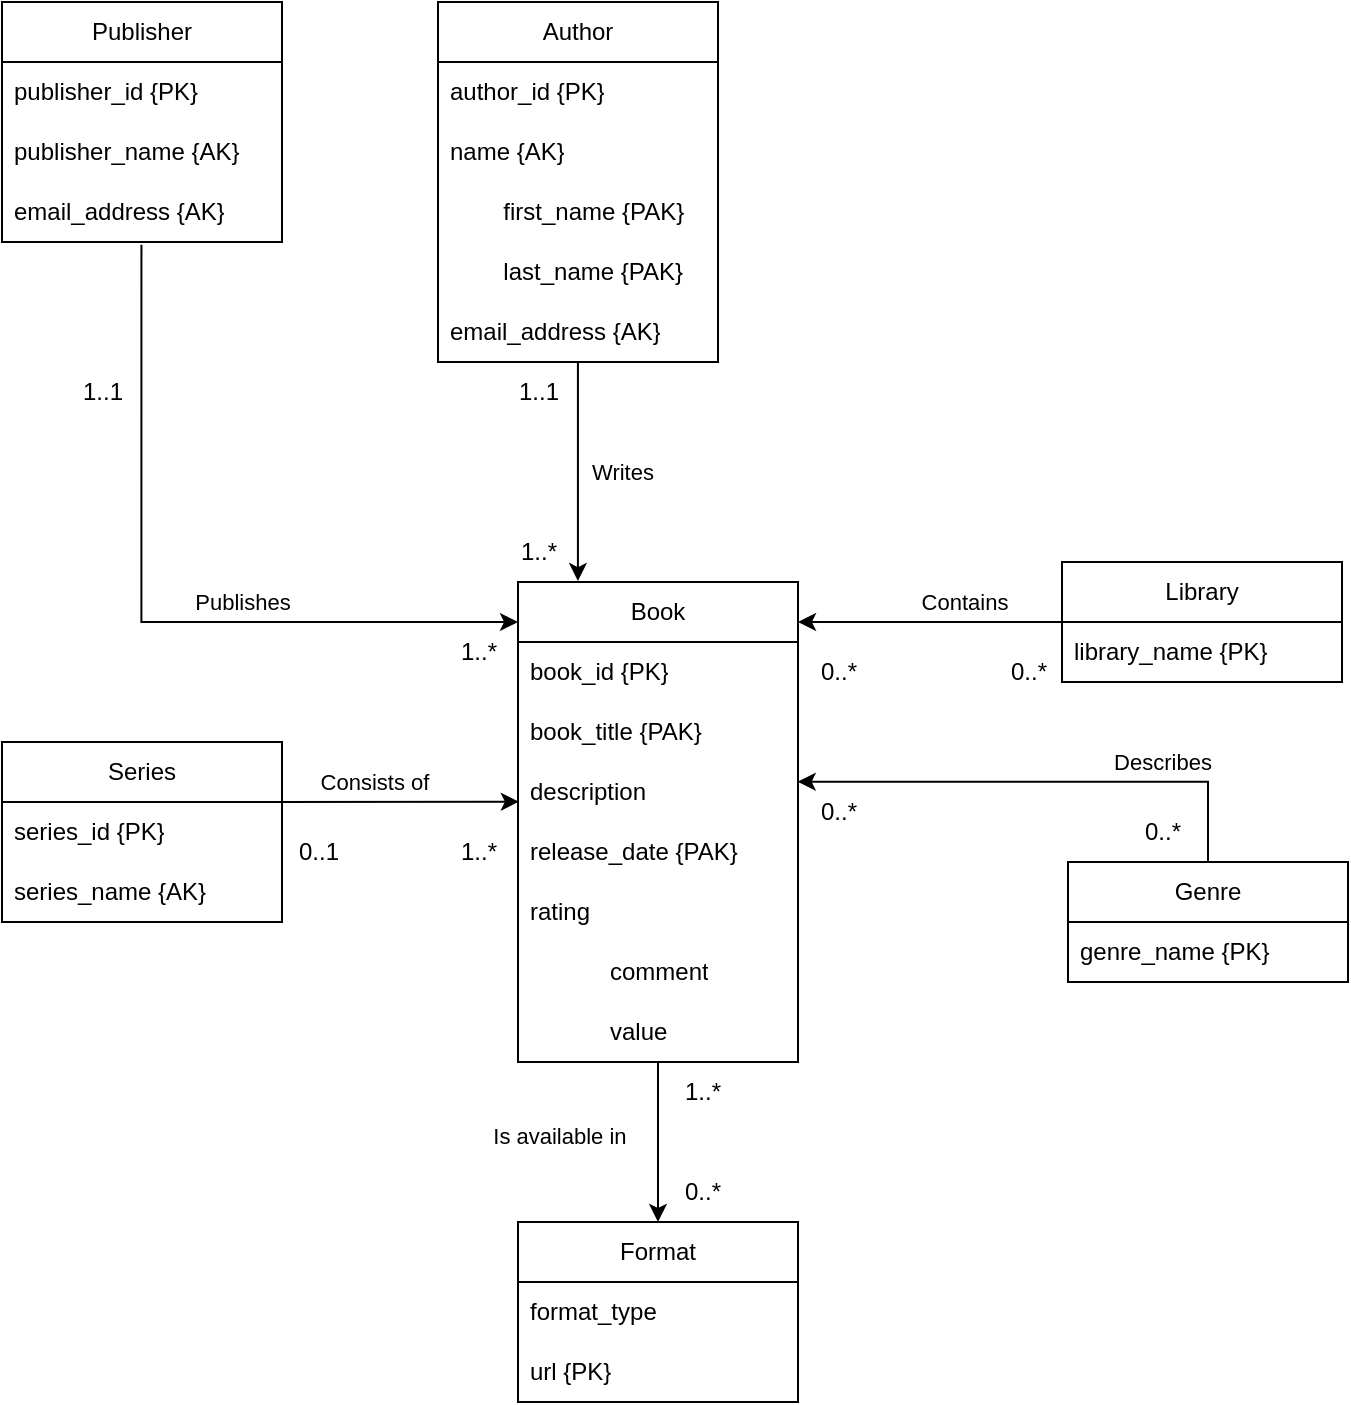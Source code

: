 <mxfile version="24.7.17">
  <diagram name="Page-1" id="opDDv9DNqInuCAKxjelx">
    <mxGraphModel dx="2091" dy="1106" grid="1" gridSize="10" guides="1" tooltips="1" connect="1" arrows="1" fold="1" page="1" pageScale="1" pageWidth="850" pageHeight="1100" math="0" shadow="0">
      <root>
        <mxCell id="0" />
        <mxCell id="1" parent="0" />
        <mxCell id="0ifpU9-hPzFAyu_cQy-y-8" value="Library" style="swimlane;fontStyle=0;childLayout=stackLayout;horizontal=1;startSize=30;horizontalStack=0;resizeParent=1;resizeParentMax=0;resizeLast=0;collapsible=1;marginBottom=0;whiteSpace=wrap;html=1;" parent="1" vertex="1">
          <mxGeometry x="610" y="480" width="140" height="60" as="geometry" />
        </mxCell>
        <mxCell id="0ifpU9-hPzFAyu_cQy-y-9" value="library_name {PK}" style="text;strokeColor=none;fillColor=none;align=left;verticalAlign=middle;spacingLeft=4;spacingRight=4;overflow=hidden;points=[[0,0.5],[1,0.5]];portConstraint=eastwest;rotatable=0;whiteSpace=wrap;html=1;" parent="0ifpU9-hPzFAyu_cQy-y-8" vertex="1">
          <mxGeometry y="30" width="140" height="30" as="geometry" />
        </mxCell>
        <mxCell id="V5qgfdtf59J9DypqSlSx-5" style="edgeStyle=orthogonalEdgeStyle;rounded=0;orthogonalLoop=1;jettySize=auto;html=1;entryX=0.5;entryY=0;entryDx=0;entryDy=0;" parent="1" source="0ifpU9-hPzFAyu_cQy-y-11" target="V5qgfdtf59J9DypqSlSx-1" edge="1">
          <mxGeometry relative="1" as="geometry" />
        </mxCell>
        <mxCell id="V5qgfdtf59J9DypqSlSx-6" value="Is available in&amp;nbsp;" style="edgeLabel;html=1;align=center;verticalAlign=middle;resizable=0;points=[];" parent="V5qgfdtf59J9DypqSlSx-5" vertex="1" connectable="0">
          <mxGeometry x="-0.225" y="2" relative="1" as="geometry">
            <mxPoint x="-50" y="6" as="offset" />
          </mxGeometry>
        </mxCell>
        <mxCell id="0ifpU9-hPzFAyu_cQy-y-11" value="Book" style="swimlane;fontStyle=0;childLayout=stackLayout;horizontal=1;startSize=30;horizontalStack=0;resizeParent=1;resizeParentMax=0;resizeLast=0;collapsible=1;marginBottom=0;whiteSpace=wrap;html=1;" parent="1" vertex="1">
          <mxGeometry x="338" y="490" width="140" height="240" as="geometry" />
        </mxCell>
        <mxCell id="0ifpU9-hPzFAyu_cQy-y-12" value="&lt;span style=&quot;text-align: center; text-wrap: nowrap;&quot;&gt;book_id {PK}&lt;/span&gt;" style="text;strokeColor=none;fillColor=none;align=left;verticalAlign=middle;spacingLeft=4;spacingRight=4;overflow=hidden;points=[[0,0.5],[1,0.5]];portConstraint=eastwest;rotatable=0;whiteSpace=wrap;html=1;" parent="0ifpU9-hPzFAyu_cQy-y-11" vertex="1">
          <mxGeometry y="30" width="140" height="30" as="geometry" />
        </mxCell>
        <mxCell id="0ifpU9-hPzFAyu_cQy-y-13" value="book_title {PAK}" style="text;strokeColor=none;fillColor=none;align=left;verticalAlign=middle;spacingLeft=4;spacingRight=4;overflow=hidden;points=[[0,0.5],[1,0.5]];portConstraint=eastwest;rotatable=0;whiteSpace=wrap;html=1;" parent="0ifpU9-hPzFAyu_cQy-y-11" vertex="1">
          <mxGeometry y="60" width="140" height="30" as="geometry" />
        </mxCell>
        <mxCell id="0ifpU9-hPzFAyu_cQy-y-64" value="description" style="text;strokeColor=none;fillColor=none;align=left;verticalAlign=middle;spacingLeft=4;spacingRight=4;overflow=hidden;points=[[0,0.5],[1,0.5]];portConstraint=eastwest;rotatable=0;whiteSpace=wrap;html=1;" parent="0ifpU9-hPzFAyu_cQy-y-11" vertex="1">
          <mxGeometry y="90" width="140" height="30" as="geometry" />
        </mxCell>
        <mxCell id="0ifpU9-hPzFAyu_cQy-y-78" value="release_date {PAK}" style="text;strokeColor=none;fillColor=none;align=left;verticalAlign=middle;spacingLeft=4;spacingRight=4;overflow=hidden;points=[[0,0.5],[1,0.5]];portConstraint=eastwest;rotatable=0;whiteSpace=wrap;html=1;" parent="0ifpU9-hPzFAyu_cQy-y-11" vertex="1">
          <mxGeometry y="120" width="140" height="30" as="geometry" />
        </mxCell>
        <mxCell id="mGlsRUlFsHcRN4EhqRFN-1" value="rating" style="text;strokeColor=none;fillColor=none;align=left;verticalAlign=middle;spacingLeft=4;spacingRight=4;overflow=hidden;points=[[0,0.5],[1,0.5]];portConstraint=eastwest;rotatable=0;whiteSpace=wrap;html=1;" parent="0ifpU9-hPzFAyu_cQy-y-11" vertex="1">
          <mxGeometry y="150" width="140" height="30" as="geometry" />
        </mxCell>
        <mxCell id="NR9AKKFF6x2JMnh_AYxC-1" value="&lt;blockquote style=&quot;margin: 0 0 0 40px; border: none; padding: 0px;&quot;&gt;comment&lt;/blockquote&gt;" style="text;strokeColor=none;fillColor=none;align=left;verticalAlign=middle;spacingLeft=4;spacingRight=4;overflow=hidden;points=[[0,0.5],[1,0.5]];portConstraint=eastwest;rotatable=0;whiteSpace=wrap;html=1;" parent="0ifpU9-hPzFAyu_cQy-y-11" vertex="1">
          <mxGeometry y="180" width="140" height="30" as="geometry" />
        </mxCell>
        <mxCell id="NR9AKKFF6x2JMnh_AYxC-2" value="&lt;blockquote style=&quot;margin: 0 0 0 40px; border: none; padding: 0px;&quot;&gt;value&lt;/blockquote&gt;" style="text;strokeColor=none;fillColor=none;align=left;verticalAlign=middle;spacingLeft=4;spacingRight=4;overflow=hidden;points=[[0,0.5],[1,0.5]];portConstraint=eastwest;rotatable=0;whiteSpace=wrap;html=1;" parent="0ifpU9-hPzFAyu_cQy-y-11" vertex="1">
          <mxGeometry y="210" width="140" height="30" as="geometry" />
        </mxCell>
        <mxCell id="0ifpU9-hPzFAyu_cQy-y-55" style="edgeStyle=orthogonalEdgeStyle;rounded=0;orthogonalLoop=1;jettySize=auto;html=1;" parent="1" edge="1">
          <mxGeometry relative="1" as="geometry">
            <mxPoint x="478" y="510" as="targetPoint" />
            <Array as="points">
              <mxPoint x="478" y="510" />
            </Array>
            <mxPoint x="610" y="510" as="sourcePoint" />
          </mxGeometry>
        </mxCell>
        <mxCell id="0ifpU9-hPzFAyu_cQy-y-56" value="Contains" style="edgeLabel;html=1;align=center;verticalAlign=middle;resizable=0;points=[];" parent="0ifpU9-hPzFAyu_cQy-y-55" vertex="1" connectable="0">
          <mxGeometry x="-0.493" relative="1" as="geometry">
            <mxPoint x="-16" y="-10" as="offset" />
          </mxGeometry>
        </mxCell>
        <mxCell id="0ifpU9-hPzFAyu_cQy-y-31" value="Author" style="swimlane;fontStyle=0;childLayout=stackLayout;horizontal=1;startSize=30;horizontalStack=0;resizeParent=1;resizeParentMax=0;resizeLast=0;collapsible=1;marginBottom=0;whiteSpace=wrap;html=1;" parent="1" vertex="1">
          <mxGeometry x="298" y="200" width="140" height="180" as="geometry" />
        </mxCell>
        <mxCell id="0ifpU9-hPzFAyu_cQy-y-32" value="&lt;span style=&quot;text-align: center; text-wrap: nowrap;&quot;&gt;author_id {PK}&lt;/span&gt;" style="text;strokeColor=none;fillColor=none;align=left;verticalAlign=middle;spacingLeft=4;spacingRight=4;overflow=hidden;points=[[0,0.5],[1,0.5]];portConstraint=eastwest;rotatable=0;whiteSpace=wrap;html=1;" parent="0ifpU9-hPzFAyu_cQy-y-31" vertex="1">
          <mxGeometry y="30" width="140" height="30" as="geometry" />
        </mxCell>
        <mxCell id="0ifpU9-hPzFAyu_cQy-y-33" value="name {AK}" style="text;strokeColor=none;fillColor=none;align=left;verticalAlign=middle;spacingLeft=4;spacingRight=4;overflow=hidden;points=[[0,0.5],[1,0.5]];portConstraint=eastwest;rotatable=0;whiteSpace=wrap;html=1;" parent="0ifpU9-hPzFAyu_cQy-y-31" vertex="1">
          <mxGeometry y="60" width="140" height="30" as="geometry" />
        </mxCell>
        <mxCell id="0ifpU9-hPzFAyu_cQy-y-37" value="&lt;span style=&quot;white-space: pre;&quot;&gt;&#x9;&lt;/span&gt;first_name {PAK}" style="text;strokeColor=none;fillColor=none;align=left;verticalAlign=middle;spacingLeft=4;spacingRight=4;overflow=hidden;points=[[0,0.5],[1,0.5]];portConstraint=eastwest;rotatable=0;whiteSpace=wrap;html=1;" parent="0ifpU9-hPzFAyu_cQy-y-31" vertex="1">
          <mxGeometry y="90" width="140" height="30" as="geometry" />
        </mxCell>
        <mxCell id="0ifpU9-hPzFAyu_cQy-y-38" value="&lt;span style=&quot;white-space: pre;&quot;&gt;&#x9;&lt;/span&gt;last_name {PAK}" style="text;strokeColor=none;fillColor=none;align=left;verticalAlign=middle;spacingLeft=4;spacingRight=4;overflow=hidden;points=[[0,0.5],[1,0.5]];portConstraint=eastwest;rotatable=0;whiteSpace=wrap;html=1;" parent="0ifpU9-hPzFAyu_cQy-y-31" vertex="1">
          <mxGeometry y="120" width="140" height="30" as="geometry" />
        </mxCell>
        <mxCell id="0ifpU9-hPzFAyu_cQy-y-36" value="email_address {AK}" style="text;strokeColor=none;fillColor=none;align=left;verticalAlign=middle;spacingLeft=4;spacingRight=4;overflow=hidden;points=[[0,0.5],[1,0.5]];portConstraint=eastwest;rotatable=0;whiteSpace=wrap;html=1;" parent="0ifpU9-hPzFAyu_cQy-y-31" vertex="1">
          <mxGeometry y="150" width="140" height="30" as="geometry" />
        </mxCell>
        <mxCell id="0ifpU9-hPzFAyu_cQy-y-43" style="edgeStyle=orthogonalEdgeStyle;rounded=0;orthogonalLoop=1;jettySize=auto;html=1;entryX=0.214;entryY=-0.002;entryDx=0;entryDy=0;entryPerimeter=0;" parent="1" source="0ifpU9-hPzFAyu_cQy-y-31" target="0ifpU9-hPzFAyu_cQy-y-11" edge="1">
          <mxGeometry relative="1" as="geometry" />
        </mxCell>
        <mxCell id="0ifpU9-hPzFAyu_cQy-y-44" value="Writes" style="edgeLabel;html=1;align=center;verticalAlign=middle;resizable=0;points=[];" parent="0ifpU9-hPzFAyu_cQy-y-43" vertex="1" connectable="0">
          <mxGeometry x="0.077" y="3" relative="1" as="geometry">
            <mxPoint x="19" y="-4" as="offset" />
          </mxGeometry>
        </mxCell>
        <mxCell id="0ifpU9-hPzFAyu_cQy-y-51" value="Genre" style="swimlane;fontStyle=0;childLayout=stackLayout;horizontal=1;startSize=30;horizontalStack=0;resizeParent=1;resizeParentMax=0;resizeLast=0;collapsible=1;marginBottom=0;whiteSpace=wrap;html=1;" parent="1" vertex="1">
          <mxGeometry x="613" y="630" width="140" height="60" as="geometry" />
        </mxCell>
        <mxCell id="0ifpU9-hPzFAyu_cQy-y-52" value="genre_name {PK}" style="text;strokeColor=none;fillColor=none;align=left;verticalAlign=middle;spacingLeft=4;spacingRight=4;overflow=hidden;points=[[0,0.5],[1,0.5]];portConstraint=eastwest;rotatable=0;whiteSpace=wrap;html=1;" parent="0ifpU9-hPzFAyu_cQy-y-51" vertex="1">
          <mxGeometry y="30" width="140" height="30" as="geometry" />
        </mxCell>
        <mxCell id="0ifpU9-hPzFAyu_cQy-y-57" value="Series" style="swimlane;fontStyle=0;childLayout=stackLayout;horizontal=1;startSize=30;horizontalStack=0;resizeParent=1;resizeParentMax=0;resizeLast=0;collapsible=1;marginBottom=0;whiteSpace=wrap;html=1;" parent="1" vertex="1">
          <mxGeometry x="80" y="570" width="140" height="90" as="geometry" />
        </mxCell>
        <mxCell id="0ifpU9-hPzFAyu_cQy-y-58" value="&lt;span style=&quot;text-align: center; text-wrap: nowrap;&quot;&gt;series_id {PK}&lt;/span&gt;" style="text;strokeColor=none;fillColor=none;align=left;verticalAlign=middle;spacingLeft=4;spacingRight=4;overflow=hidden;points=[[0,0.5],[1,0.5]];portConstraint=eastwest;rotatable=0;whiteSpace=wrap;html=1;" parent="0ifpU9-hPzFAyu_cQy-y-57" vertex="1">
          <mxGeometry y="30" width="140" height="30" as="geometry" />
        </mxCell>
        <mxCell id="0ifpU9-hPzFAyu_cQy-y-59" value="series_name {AK}" style="text;strokeColor=none;fillColor=none;align=left;verticalAlign=middle;spacingLeft=4;spacingRight=4;overflow=hidden;points=[[0,0.5],[1,0.5]];portConstraint=eastwest;rotatable=0;whiteSpace=wrap;html=1;" parent="0ifpU9-hPzFAyu_cQy-y-57" vertex="1">
          <mxGeometry y="60" width="140" height="30" as="geometry" />
        </mxCell>
        <mxCell id="0ifpU9-hPzFAyu_cQy-y-94" style="edgeStyle=orthogonalEdgeStyle;rounded=0;orthogonalLoop=1;jettySize=auto;html=1;exitX=0.498;exitY=1.044;exitDx=0;exitDy=0;exitPerimeter=0;" parent="1" source="0ifpU9-hPzFAyu_cQy-y-93" edge="1">
          <mxGeometry relative="1" as="geometry">
            <mxPoint x="150" y="400" as="sourcePoint" />
            <mxPoint x="338" y="510" as="targetPoint" />
            <Array as="points">
              <mxPoint x="150" y="510" />
            </Array>
          </mxGeometry>
        </mxCell>
        <mxCell id="0ifpU9-hPzFAyu_cQy-y-96" value="Publishes" style="edgeLabel;html=1;align=center;verticalAlign=middle;resizable=0;points=[];" parent="0ifpU9-hPzFAyu_cQy-y-94" vertex="1" connectable="0">
          <mxGeometry x="0.244" y="1" relative="1" as="geometry">
            <mxPoint x="4" y="-9" as="offset" />
          </mxGeometry>
        </mxCell>
        <mxCell id="0ifpU9-hPzFAyu_cQy-y-88" value="Publisher" style="swimlane;fontStyle=0;childLayout=stackLayout;horizontal=1;startSize=30;horizontalStack=0;resizeParent=1;resizeParentMax=0;resizeLast=0;collapsible=1;marginBottom=0;whiteSpace=wrap;html=1;" parent="1" vertex="1">
          <mxGeometry x="80" y="200" width="140" height="120" as="geometry" />
        </mxCell>
        <mxCell id="0ifpU9-hPzFAyu_cQy-y-89" value="&lt;span style=&quot;text-align: center; text-wrap: nowrap;&quot;&gt;publisher_id {PK}&lt;/span&gt;" style="text;strokeColor=none;fillColor=none;align=left;verticalAlign=middle;spacingLeft=4;spacingRight=4;overflow=hidden;points=[[0,0.5],[1,0.5]];portConstraint=eastwest;rotatable=0;whiteSpace=wrap;html=1;" parent="0ifpU9-hPzFAyu_cQy-y-88" vertex="1">
          <mxGeometry y="30" width="140" height="30" as="geometry" />
        </mxCell>
        <mxCell id="0ifpU9-hPzFAyu_cQy-y-90" value="publisher_name {AK}" style="text;strokeColor=none;fillColor=none;align=left;verticalAlign=middle;spacingLeft=4;spacingRight=4;overflow=hidden;points=[[0,0.5],[1,0.5]];portConstraint=eastwest;rotatable=0;whiteSpace=wrap;html=1;" parent="0ifpU9-hPzFAyu_cQy-y-88" vertex="1">
          <mxGeometry y="60" width="140" height="30" as="geometry" />
        </mxCell>
        <mxCell id="0ifpU9-hPzFAyu_cQy-y-93" value="email_address {AK}" style="text;strokeColor=none;fillColor=none;align=left;verticalAlign=middle;spacingLeft=4;spacingRight=4;overflow=hidden;points=[[0,0.5],[1,0.5]];portConstraint=eastwest;rotatable=0;whiteSpace=wrap;html=1;" parent="0ifpU9-hPzFAyu_cQy-y-88" vertex="1">
          <mxGeometry y="90" width="140" height="30" as="geometry" />
        </mxCell>
        <mxCell id="0ifpU9-hPzFAyu_cQy-y-102" value="0..*" style="text;html=1;align=center;verticalAlign=middle;resizable=0;points=[];autosize=1;strokeColor=none;fillColor=none;" parent="1" vertex="1">
          <mxGeometry x="573" y="520" width="40" height="30" as="geometry" />
        </mxCell>
        <mxCell id="0ifpU9-hPzFAyu_cQy-y-103" value="0..*" style="text;html=1;align=center;verticalAlign=middle;resizable=0;points=[];autosize=1;strokeColor=none;fillColor=none;" parent="1" vertex="1">
          <mxGeometry x="478" y="520" width="40" height="30" as="geometry" />
        </mxCell>
        <mxCell id="0ifpU9-hPzFAyu_cQy-y-104" value="1..1" style="text;html=1;align=center;verticalAlign=middle;resizable=0;points=[];autosize=1;strokeColor=none;fillColor=none;" parent="1" vertex="1">
          <mxGeometry x="328" y="380" width="40" height="30" as="geometry" />
        </mxCell>
        <mxCell id="0ifpU9-hPzFAyu_cQy-y-105" value="1..*" style="text;html=1;align=center;verticalAlign=middle;resizable=0;points=[];autosize=1;strokeColor=none;fillColor=none;" parent="1" vertex="1">
          <mxGeometry x="328.0" y="460" width="40" height="30" as="geometry" />
        </mxCell>
        <mxCell id="0ifpU9-hPzFAyu_cQy-y-106" value="0..*" style="text;html=1;align=center;verticalAlign=middle;resizable=0;points=[];autosize=1;strokeColor=none;fillColor=none;" parent="1" vertex="1">
          <mxGeometry x="478" y="590" width="40" height="30" as="geometry" />
        </mxCell>
        <mxCell id="0ifpU9-hPzFAyu_cQy-y-107" value="0..*" style="text;html=1;align=center;verticalAlign=middle;resizable=0;points=[];autosize=1;strokeColor=none;fillColor=none;" parent="1" vertex="1">
          <mxGeometry x="640" y="600" width="40" height="30" as="geometry" />
        </mxCell>
        <mxCell id="0ifpU9-hPzFAyu_cQy-y-108" value="1..1" style="text;html=1;align=center;verticalAlign=middle;resizable=0;points=[];autosize=1;strokeColor=none;fillColor=none;" parent="1" vertex="1">
          <mxGeometry x="110" y="380" width="40" height="30" as="geometry" />
        </mxCell>
        <mxCell id="0ifpU9-hPzFAyu_cQy-y-109" value="1..*" style="text;html=1;align=center;verticalAlign=middle;resizable=0;points=[];autosize=1;strokeColor=none;fillColor=none;" parent="1" vertex="1">
          <mxGeometry x="298.0" y="510" width="40" height="30" as="geometry" />
        </mxCell>
        <mxCell id="0ifpU9-hPzFAyu_cQy-y-110" value="0..1" style="text;html=1;align=center;verticalAlign=middle;resizable=0;points=[];autosize=1;strokeColor=none;fillColor=none;" parent="1" vertex="1">
          <mxGeometry x="218" y="610" width="40" height="30" as="geometry" />
        </mxCell>
        <mxCell id="0ifpU9-hPzFAyu_cQy-y-111" value="1..*" style="text;html=1;align=center;verticalAlign=middle;resizable=0;points=[];autosize=1;strokeColor=none;fillColor=none;" parent="1" vertex="1">
          <mxGeometry x="298.0" y="610" width="40" height="30" as="geometry" />
        </mxCell>
        <mxCell id="0ifpU9-hPzFAyu_cQy-y-115" style="edgeStyle=orthogonalEdgeStyle;rounded=0;orthogonalLoop=1;jettySize=auto;html=1;entryX=0.003;entryY=0.662;entryDx=0;entryDy=0;entryPerimeter=0;" parent="1" target="0ifpU9-hPzFAyu_cQy-y-64" edge="1">
          <mxGeometry relative="1" as="geometry">
            <mxPoint x="216" y="600" as="sourcePoint" />
            <Array as="points">
              <mxPoint x="216" y="600" />
              <mxPoint x="221" y="600" />
            </Array>
          </mxGeometry>
        </mxCell>
        <mxCell id="0ifpU9-hPzFAyu_cQy-y-119" value="Consists of" style="edgeLabel;html=1;align=center;verticalAlign=middle;resizable=0;points=[];" parent="0ifpU9-hPzFAyu_cQy-y-115" vertex="1" connectable="0">
          <mxGeometry x="-0.277" relative="1" as="geometry">
            <mxPoint x="5" y="-10" as="offset" />
          </mxGeometry>
        </mxCell>
        <mxCell id="0ifpU9-hPzFAyu_cQy-y-116" style="edgeStyle=orthogonalEdgeStyle;rounded=0;orthogonalLoop=1;jettySize=auto;html=1;entryX=0.999;entryY=0.329;entryDx=0;entryDy=0;entryPerimeter=0;" parent="1" source="0ifpU9-hPzFAyu_cQy-y-51" target="0ifpU9-hPzFAyu_cQy-y-64" edge="1">
          <mxGeometry relative="1" as="geometry">
            <mxPoint x="480" y="590" as="targetPoint" />
            <Array as="points">
              <mxPoint x="683" y="590" />
            </Array>
          </mxGeometry>
        </mxCell>
        <mxCell id="0ifpU9-hPzFAyu_cQy-y-117" value="Describes" style="edgeLabel;html=1;align=center;verticalAlign=middle;resizable=0;points=[];" parent="0ifpU9-hPzFAyu_cQy-y-116" vertex="1" connectable="0">
          <mxGeometry x="-0.298" relative="1" as="geometry">
            <mxPoint x="23" y="-10" as="offset" />
          </mxGeometry>
        </mxCell>
        <mxCell id="V5qgfdtf59J9DypqSlSx-1" value="Format" style="swimlane;fontStyle=0;childLayout=stackLayout;horizontal=1;startSize=30;horizontalStack=0;resizeParent=1;resizeParentMax=0;resizeLast=0;collapsible=1;marginBottom=0;whiteSpace=wrap;html=1;" parent="1" vertex="1">
          <mxGeometry x="338" y="810" width="140" height="90" as="geometry" />
        </mxCell>
        <mxCell id="V5qgfdtf59J9DypqSlSx-2" value="&lt;span style=&quot;text-align: center; text-wrap: nowrap;&quot;&gt;format_type&lt;/span&gt;" style="text;strokeColor=none;fillColor=none;align=left;verticalAlign=middle;spacingLeft=4;spacingRight=4;overflow=hidden;points=[[0,0.5],[1,0.5]];portConstraint=eastwest;rotatable=0;whiteSpace=wrap;html=1;" parent="V5qgfdtf59J9DypqSlSx-1" vertex="1">
          <mxGeometry y="30" width="140" height="30" as="geometry" />
        </mxCell>
        <mxCell id="V5qgfdtf59J9DypqSlSx-3" value="url {PK}" style="text;strokeColor=none;fillColor=none;align=left;verticalAlign=middle;spacingLeft=4;spacingRight=4;overflow=hidden;points=[[0,0.5],[1,0.5]];portConstraint=eastwest;rotatable=0;whiteSpace=wrap;html=1;" parent="V5qgfdtf59J9DypqSlSx-1" vertex="1">
          <mxGeometry y="60" width="140" height="30" as="geometry" />
        </mxCell>
        <mxCell id="V5qgfdtf59J9DypqSlSx-7" value="0..*" style="text;html=1;align=center;verticalAlign=middle;resizable=0;points=[];autosize=1;strokeColor=none;fillColor=none;" parent="1" vertex="1">
          <mxGeometry x="410" y="780" width="40" height="30" as="geometry" />
        </mxCell>
        <mxCell id="V5qgfdtf59J9DypqSlSx-8" value="1..*" style="text;html=1;align=center;verticalAlign=middle;resizable=0;points=[];autosize=1;strokeColor=none;fillColor=none;" parent="1" vertex="1">
          <mxGeometry x="410" y="730" width="40" height="30" as="geometry" />
        </mxCell>
      </root>
    </mxGraphModel>
  </diagram>
</mxfile>
